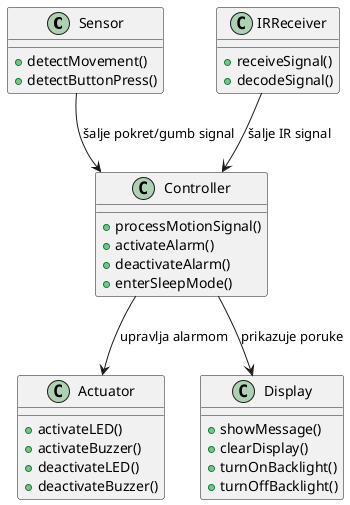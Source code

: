 @startuml
class "Sensor" {
  + detectMovement()
  + detectButtonPress()
}

class "IRReceiver" {
  + receiveSignal()
  + decodeSignal()
}

class "Controller" {
  + processMotionSignal()
  + activateAlarm()
  + deactivateAlarm()
  + enterSleepMode()
}

class "Actuator" {
  + activateLED()
  + activateBuzzer()
  + deactivateLED()
  + deactivateBuzzer()
}

class "Display" {
  + showMessage()
  + clearDisplay()
  + turnOnBacklight()
  + turnOffBacklight()
}

Sensor --> Controller : šalje pokret/gumb signal
IRReceiver --> Controller : šalje IR signal
Controller --> Actuator : upravlja alarmom
Controller --> Display : prikazuje poruke
@enduml

